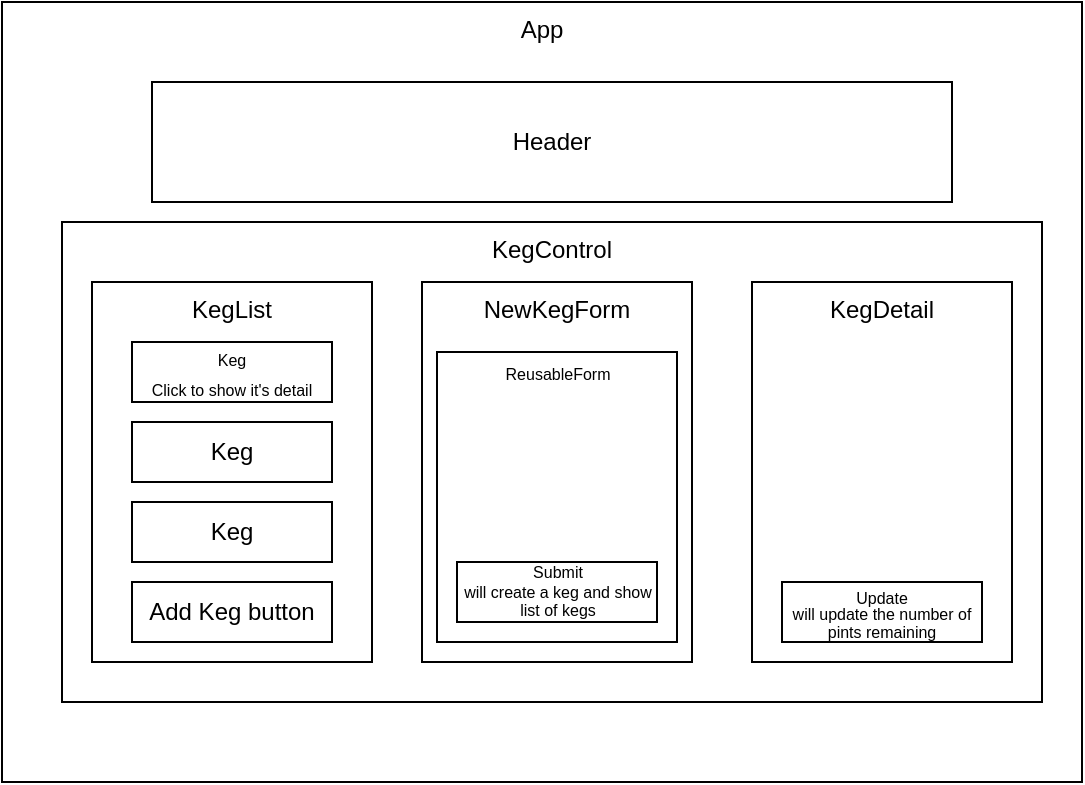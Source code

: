 <mxfile>
    <diagram id="Skj1kze7kufSVExVX1fe" name="Page-1">
        <mxGraphModel dx="680" dy="518" grid="1" gridSize="10" guides="1" tooltips="1" connect="1" arrows="1" fold="1" page="1" pageScale="1" pageWidth="850" pageHeight="1100" math="0" shadow="0">
            <root>
                <mxCell id="0"/>
                <mxCell id="1" parent="0"/>
                <mxCell id="2" value="App" style="rounded=0;whiteSpace=wrap;html=1;verticalAlign=top;" parent="1" vertex="1">
                    <mxGeometry x="155" y="50" width="540" height="390" as="geometry"/>
                </mxCell>
                <mxCell id="3" value="Header" style="rounded=0;whiteSpace=wrap;html=1;" parent="1" vertex="1">
                    <mxGeometry x="230" y="90" width="400" height="60" as="geometry"/>
                </mxCell>
                <mxCell id="4" value="KegControl" style="rounded=0;whiteSpace=wrap;html=1;verticalAlign=top;" parent="1" vertex="1">
                    <mxGeometry x="185" y="160" width="490" height="240" as="geometry"/>
                </mxCell>
                <mxCell id="6" value="NewKegForm" style="rounded=0;whiteSpace=wrap;html=1;direction=west;verticalAlign=top;" parent="1" vertex="1">
                    <mxGeometry x="365" y="190" width="135" height="190" as="geometry"/>
                </mxCell>
                <mxCell id="5" value="KegList" style="rounded=0;whiteSpace=wrap;html=1;direction=west;verticalAlign=top;" parent="1" vertex="1">
                    <mxGeometry x="200" y="190" width="140" height="190" as="geometry"/>
                </mxCell>
                <mxCell id="7" value="KegDetail" style="rounded=0;whiteSpace=wrap;html=1;direction=west;verticalAlign=top;" parent="1" vertex="1">
                    <mxGeometry x="530" y="190" width="130" height="190" as="geometry"/>
                </mxCell>
                <mxCell id="8" value="&lt;font style=&quot;font-size: 8px ; line-height: 1&quot;&gt;Keg&lt;br&gt;Click to show it's detail&lt;br&gt;&lt;/font&gt;" style="rounded=0;whiteSpace=wrap;html=1;" vertex="1" parent="1">
                    <mxGeometry x="220" y="220" width="100" height="30" as="geometry"/>
                </mxCell>
                <mxCell id="9" value="Keg" style="rounded=0;whiteSpace=wrap;html=1;" vertex="1" parent="1">
                    <mxGeometry x="220" y="260" width="100" height="30" as="geometry"/>
                </mxCell>
                <mxCell id="10" value="Keg" style="rounded=0;whiteSpace=wrap;html=1;" vertex="1" parent="1">
                    <mxGeometry x="220" y="300" width="100" height="30" as="geometry"/>
                </mxCell>
                <mxCell id="11" value="Add Keg button" style="rounded=0;whiteSpace=wrap;html=1;" vertex="1" parent="1">
                    <mxGeometry x="220" y="340" width="100" height="30" as="geometry"/>
                </mxCell>
                <mxCell id="14" value="ReusableForm" style="rounded=0;whiteSpace=wrap;html=1;fontSize=8;verticalAlign=top;" vertex="1" parent="1">
                    <mxGeometry x="372.5" y="225" width="120" height="145" as="geometry"/>
                </mxCell>
                <mxCell id="12" value="Submit&lt;br style=&quot;font-size: 8px;&quot;&gt;will create a keg and show list of kegs&lt;br style=&quot;font-size: 8px;&quot;&gt;" style="rounded=0;whiteSpace=wrap;html=1;fontSize=8;" vertex="1" parent="1">
                    <mxGeometry x="382.5" y="330" width="100" height="30" as="geometry"/>
                </mxCell>
                <mxCell id="13" value="&lt;p style=&quot;line-height: 0.7&quot;&gt;&lt;span style=&quot;font-size: 8px&quot;&gt;Update&lt;/span&gt;&lt;br style=&quot;font-size: 8px&quot;&gt;&lt;span style=&quot;font-size: 8px&quot;&gt;will update the number of pints remaining&lt;/span&gt;&lt;/p&gt;" style="rounded=0;whiteSpace=wrap;html=1;" vertex="1" parent="1">
                    <mxGeometry x="545" y="340" width="100" height="30" as="geometry"/>
                </mxCell>
            </root>
        </mxGraphModel>
    </diagram>
</mxfile>
